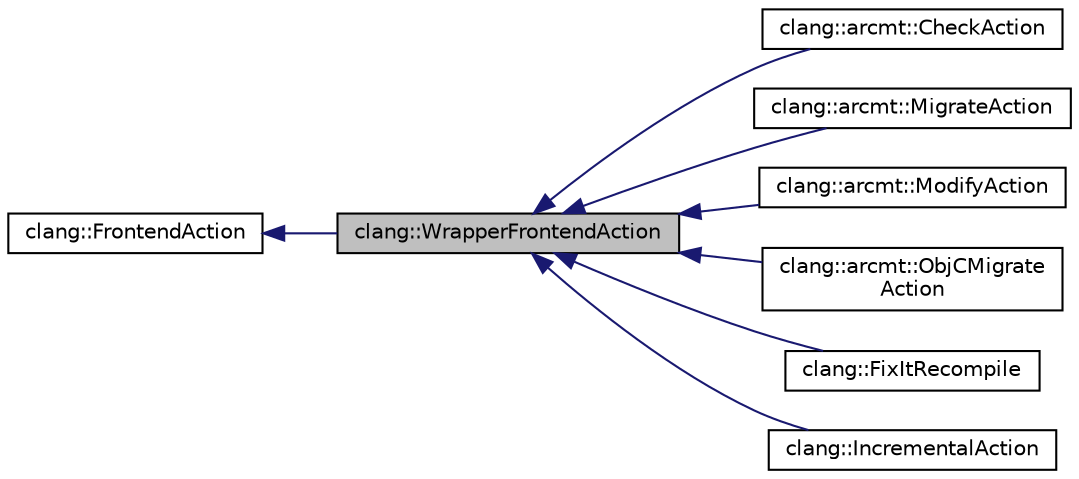digraph "clang::WrapperFrontendAction"
{
 // LATEX_PDF_SIZE
  bgcolor="transparent";
  edge [fontname="Helvetica",fontsize="10",labelfontname="Helvetica",labelfontsize="10"];
  node [fontname="Helvetica",fontsize="10",shape=record];
  rankdir="LR";
  Node1 [label="clang::WrapperFrontendAction",height=0.2,width=0.4,color="black", fillcolor="grey75", style="filled", fontcolor="black",tooltip="A frontend action which simply wraps some other runtime-specified frontend action."];
  Node2 -> Node1 [dir="back",color="midnightblue",fontsize="10",style="solid",fontname="Helvetica"];
  Node2 [label="clang::FrontendAction",height=0.2,width=0.4,color="black",URL="$classclang_1_1FrontendAction.html",tooltip="Abstract base class for actions which can be performed by the frontend."];
  Node1 -> Node3 [dir="back",color="midnightblue",fontsize="10",style="solid",fontname="Helvetica"];
  Node3 [label="clang::arcmt::CheckAction",height=0.2,width=0.4,color="black",URL="$classclang_1_1arcmt_1_1CheckAction.html",tooltip=" "];
  Node1 -> Node4 [dir="back",color="midnightblue",fontsize="10",style="solid",fontname="Helvetica"];
  Node4 [label="clang::arcmt::MigrateAction",height=0.2,width=0.4,color="black",URL="$classclang_1_1arcmt_1_1MigrateAction.html",tooltip=" "];
  Node1 -> Node5 [dir="back",color="midnightblue",fontsize="10",style="solid",fontname="Helvetica"];
  Node5 [label="clang::arcmt::ModifyAction",height=0.2,width=0.4,color="black",URL="$classclang_1_1arcmt_1_1ModifyAction.html",tooltip=" "];
  Node1 -> Node6 [dir="back",color="midnightblue",fontsize="10",style="solid",fontname="Helvetica"];
  Node6 [label="clang::arcmt::ObjCMigrate\lAction",height=0.2,width=0.4,color="black",URL="$classclang_1_1arcmt_1_1ObjCMigrateAction.html",tooltip="Migrates to modern ObjC syntax."];
  Node1 -> Node7 [dir="back",color="midnightblue",fontsize="10",style="solid",fontname="Helvetica"];
  Node7 [label="clang::FixItRecompile",height=0.2,width=0.4,color="black",URL="$classclang_1_1FixItRecompile.html",tooltip="Emits changes to temporary files and uses them for the original frontend action."];
  Node1 -> Node8 [dir="back",color="midnightblue",fontsize="10",style="solid",fontname="Helvetica"];
  Node8 [label="clang::IncrementalAction",height=0.2,width=0.4,color="black",URL="$classclang_1_1IncrementalAction.html",tooltip="A custom action enabling the incremental processing functionality."];
}
